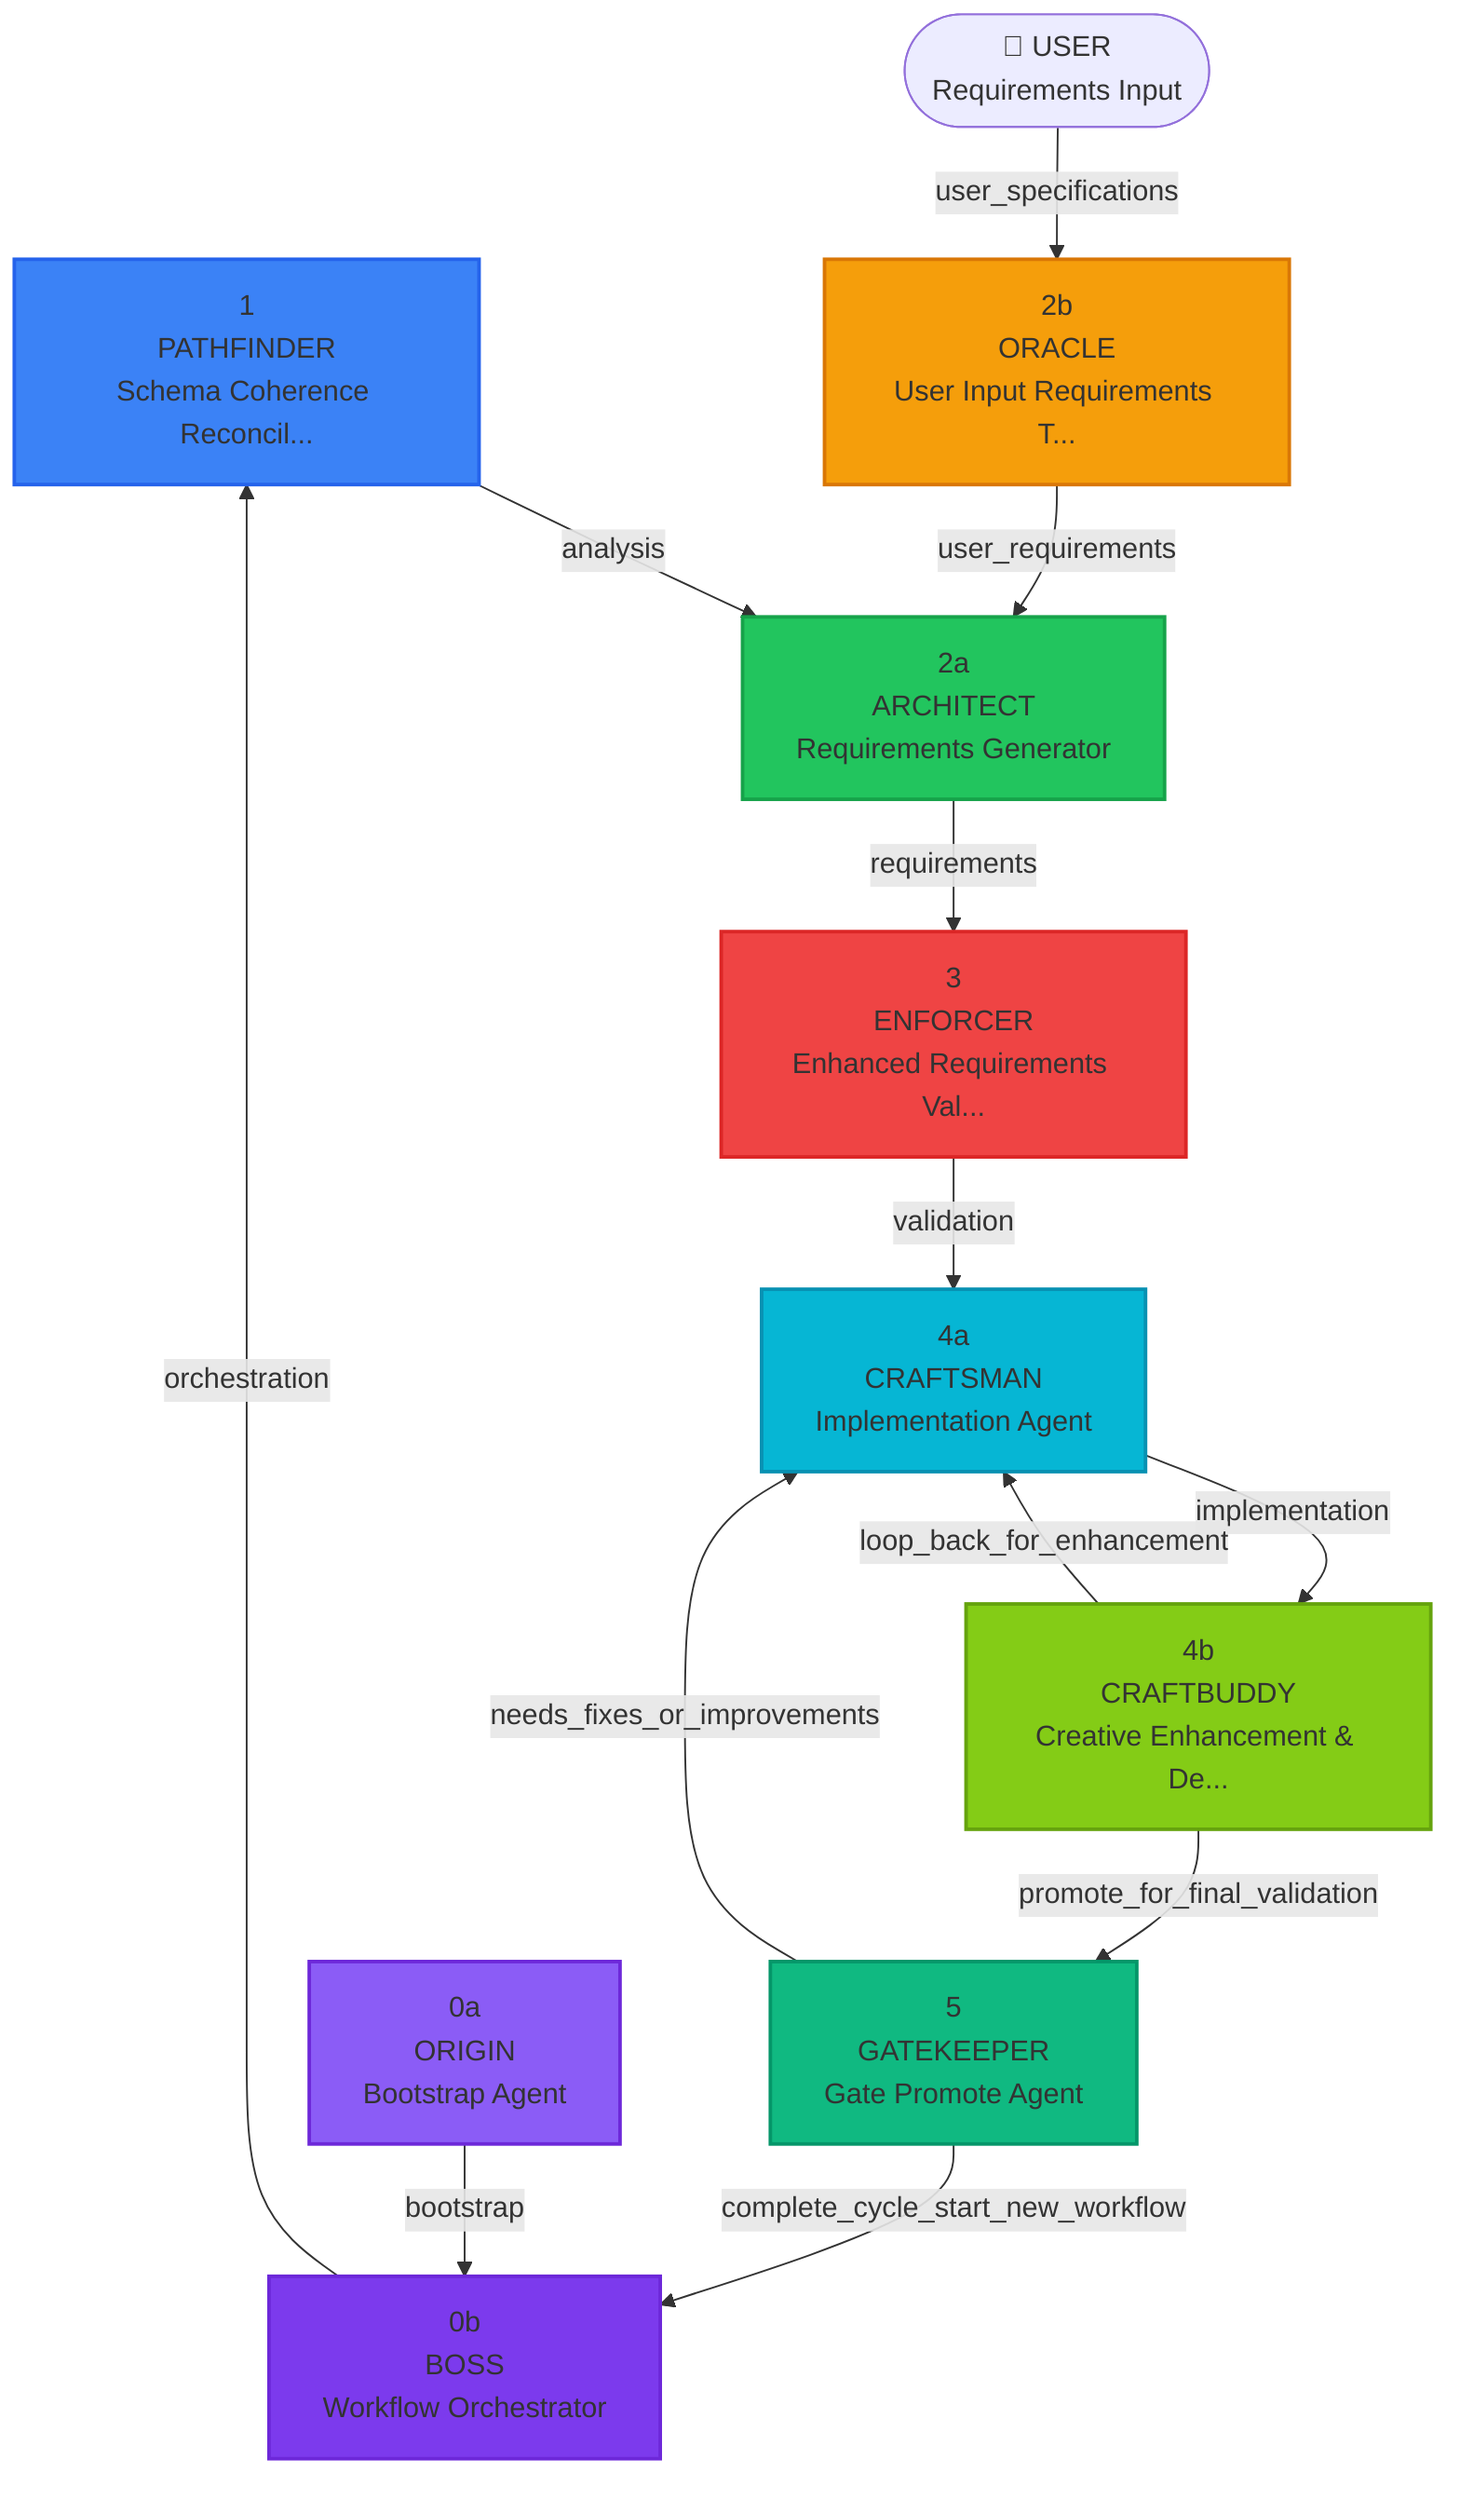 flowchart TD
    %% WARPCORE Agent Flow Configuration
    0a["0a<br/>ORIGIN<br/>Bootstrap Agent"]
    0b["0b<br/>BOSS<br/>Workflow Orchestrator"]
    1["1<br/>PATHFINDER<br/>Schema Coherence Reconcil..."]
    2b["2b<br/>ORACLE<br/>User Input Requirements T..."]
    2a["2a<br/>ARCHITECT<br/>Requirements Generator"]
    3["3<br/>ENFORCER<br/>Enhanced Requirements Val..."]
    4a["4a<br/>CRAFTSMAN<br/>Implementation Agent"]
    4b["4b<br/>CRAFTBUDDY<br/>Creative Enhancement & De..."]
    5["5<br/>GATEKEEPER<br/>Gate Promote Agent"]
    USER(["👤 USER<br/>Requirements Input"])
    0a -->|"bootstrap"| 0b
    0b -->|"orchestration"| 1
    1 -->|"analysis"| 2a
    2b -->|"user_requirements"| 2a
    2a -->|"requirements"| 3
    3 -->|"validation"| 4a
    4a -->|"implementation"| 4b
    4b -->|"loop_back_for_enhancement"| 4a
    4b -->|"promote_for_final_validation"| 5
    5 -->|"needs_fixes_or_improvements"| 4a
    5 -->|"complete_cycle_start_new_workflow"| 0b
    USER -->|"user_specifications"| 2b

    %% Styling
    classDef origin fill:#8b5cf6,stroke:#6d28d9,stroke-width:2px
    classDef boss fill:#7c3aed,stroke:#6d28d9,stroke-width:2px
    classDef pathfinder fill:#3b82f6,stroke:#2563eb,stroke-width:2px
    classDef oracle fill:#f59e0b,stroke:#d97706,stroke-width:2px
    classDef architect fill:#22c55e,stroke:#16a34a,stroke-width:2px
    classDef enforcer fill:#ef4444,stroke:#dc2626,stroke-width:2px
    classDef craftsman fill:#06b6d4,stroke:#0891b2,stroke-width:2px
    classDef craftbuddy fill:#84cc16,stroke:#65a30d,stroke-width:2px
    classDef gatekeeper fill:#10b981,stroke:#059669,stroke-width:2px
    classDef complete fill:#22c55e,stroke:#16a34a,stroke-width:2px
    class 0a origin
    class 0b boss
    class 1 pathfinder
    class 2b oracle
    class 2a architect
    class 3 enforcer
    class 4a craftsman
    class 4b craftbuddy
    class 5 gatekeeper